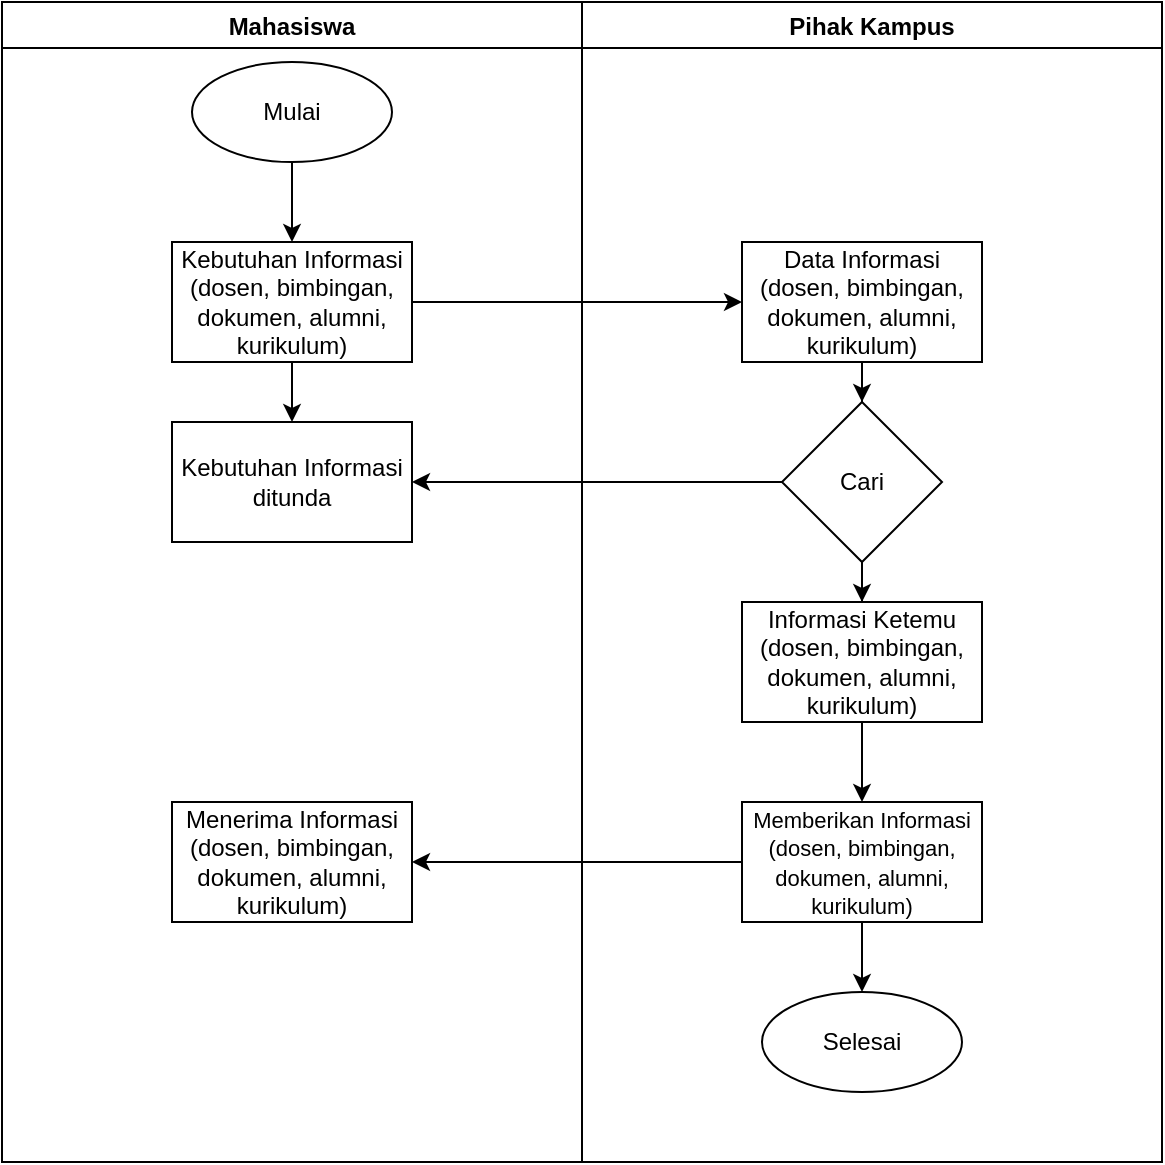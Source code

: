<mxfile version="17.2.4" type="github">
  <diagram id="WA5rULB8rLlpRRAn-xIC" name="Page-1">
    <mxGraphModel dx="862" dy="450" grid="0" gridSize="10" guides="1" tooltips="1" connect="1" arrows="1" fold="1" page="1" pageScale="1" pageWidth="850" pageHeight="1100" math="0" shadow="0">
      <root>
        <mxCell id="0" />
        <mxCell id="1" parent="0" />
        <mxCell id="PoFwz_niMQ0QpMciBnzu-5" value="Mahasiswa" style="swimlane;" vertex="1" parent="1">
          <mxGeometry x="120" y="30" width="290" height="580" as="geometry" />
        </mxCell>
        <mxCell id="PoFwz_niMQ0QpMciBnzu-23" value="" style="edgeStyle=orthogonalEdgeStyle;rounded=0;orthogonalLoop=1;jettySize=auto;html=1;fontSize=11;" edge="1" parent="PoFwz_niMQ0QpMciBnzu-5" source="PoFwz_niMQ0QpMciBnzu-6" target="PoFwz_niMQ0QpMciBnzu-7">
          <mxGeometry relative="1" as="geometry" />
        </mxCell>
        <mxCell id="PoFwz_niMQ0QpMciBnzu-6" value="Mulai" style="ellipse;whiteSpace=wrap;html=1;" vertex="1" parent="PoFwz_niMQ0QpMciBnzu-5">
          <mxGeometry x="95" y="30" width="100" height="50" as="geometry" />
        </mxCell>
        <mxCell id="PoFwz_niMQ0QpMciBnzu-24" value="" style="edgeStyle=orthogonalEdgeStyle;rounded=0;orthogonalLoop=1;jettySize=auto;html=1;fontSize=11;" edge="1" parent="PoFwz_niMQ0QpMciBnzu-5" source="PoFwz_niMQ0QpMciBnzu-7" target="PoFwz_niMQ0QpMciBnzu-9">
          <mxGeometry relative="1" as="geometry" />
        </mxCell>
        <mxCell id="PoFwz_niMQ0QpMciBnzu-26" value="" style="edgeStyle=orthogonalEdgeStyle;rounded=0;orthogonalLoop=1;jettySize=auto;html=1;fontSize=11;" edge="1" parent="PoFwz_niMQ0QpMciBnzu-5" source="PoFwz_niMQ0QpMciBnzu-7">
          <mxGeometry relative="1" as="geometry">
            <mxPoint x="370" y="150" as="targetPoint" />
          </mxGeometry>
        </mxCell>
        <mxCell id="PoFwz_niMQ0QpMciBnzu-7" value="Kebutuhan Informasi&lt;br&gt;(dosen, bimbingan, dokumen, alumni, kurikulum)" style="rounded=0;whiteSpace=wrap;html=1;" vertex="1" parent="PoFwz_niMQ0QpMciBnzu-5">
          <mxGeometry x="85" y="120" width="120" height="60" as="geometry" />
        </mxCell>
        <mxCell id="PoFwz_niMQ0QpMciBnzu-9" value="Kebutuhan Informasi ditunda" style="rounded=0;whiteSpace=wrap;html=1;" vertex="1" parent="PoFwz_niMQ0QpMciBnzu-5">
          <mxGeometry x="85" y="210" width="120" height="60" as="geometry" />
        </mxCell>
        <mxCell id="PoFwz_niMQ0QpMciBnzu-10" value="Menerima Informasi&lt;br&gt;(dosen, bimbingan, dokumen, alumni, kurikulum)" style="rounded=0;whiteSpace=wrap;html=1;" vertex="1" parent="PoFwz_niMQ0QpMciBnzu-5">
          <mxGeometry x="85" y="400" width="120" height="60" as="geometry" />
        </mxCell>
        <mxCell id="PoFwz_niMQ0QpMciBnzu-27" value="" style="edgeStyle=orthogonalEdgeStyle;rounded=0;orthogonalLoop=1;jettySize=auto;html=1;fontSize=11;" edge="1" parent="1" source="PoFwz_niMQ0QpMciBnzu-8" target="PoFwz_niMQ0QpMciBnzu-11">
          <mxGeometry relative="1" as="geometry" />
        </mxCell>
        <mxCell id="PoFwz_niMQ0QpMciBnzu-8" value="Data Informasi&lt;br&gt;(dosen, bimbingan, dokumen, alumni, kurikulum)" style="rounded=0;whiteSpace=wrap;html=1;" vertex="1" parent="1">
          <mxGeometry x="490" y="150" width="120" height="60" as="geometry" />
        </mxCell>
        <mxCell id="PoFwz_niMQ0QpMciBnzu-28" value="" style="edgeStyle=orthogonalEdgeStyle;rounded=0;orthogonalLoop=1;jettySize=auto;html=1;fontSize=11;" edge="1" parent="1" source="PoFwz_niMQ0QpMciBnzu-11" target="PoFwz_niMQ0QpMciBnzu-12">
          <mxGeometry relative="1" as="geometry" />
        </mxCell>
        <mxCell id="PoFwz_niMQ0QpMciBnzu-30" value="" style="edgeStyle=orthogonalEdgeStyle;rounded=0;orthogonalLoop=1;jettySize=auto;html=1;fontSize=11;entryX=1;entryY=0.5;entryDx=0;entryDy=0;" edge="1" parent="1" source="PoFwz_niMQ0QpMciBnzu-11" target="PoFwz_niMQ0QpMciBnzu-9">
          <mxGeometry relative="1" as="geometry">
            <mxPoint x="430" y="270" as="targetPoint" />
          </mxGeometry>
        </mxCell>
        <mxCell id="PoFwz_niMQ0QpMciBnzu-11" value="Cari" style="rhombus;whiteSpace=wrap;html=1;" vertex="1" parent="1">
          <mxGeometry x="510" y="230" width="80" height="80" as="geometry" />
        </mxCell>
        <mxCell id="PoFwz_niMQ0QpMciBnzu-31" value="" style="edgeStyle=orthogonalEdgeStyle;rounded=0;orthogonalLoop=1;jettySize=auto;html=1;fontSize=11;" edge="1" parent="1" source="PoFwz_niMQ0QpMciBnzu-12" target="PoFwz_niMQ0QpMciBnzu-14">
          <mxGeometry relative="1" as="geometry" />
        </mxCell>
        <mxCell id="PoFwz_niMQ0QpMciBnzu-12" value="Informasi Ketemu&lt;br&gt;(dosen, bimbingan, dokumen, alumni, kurikulum)" style="rounded=0;whiteSpace=wrap;html=1;" vertex="1" parent="1">
          <mxGeometry x="490" y="330" width="120" height="60" as="geometry" />
        </mxCell>
        <mxCell id="PoFwz_niMQ0QpMciBnzu-32" value="" style="edgeStyle=orthogonalEdgeStyle;rounded=0;orthogonalLoop=1;jettySize=auto;html=1;fontSize=11;" edge="1" parent="1" source="PoFwz_niMQ0QpMciBnzu-14" target="PoFwz_niMQ0QpMciBnzu-21">
          <mxGeometry relative="1" as="geometry" />
        </mxCell>
        <mxCell id="PoFwz_niMQ0QpMciBnzu-34" value="" style="edgeStyle=orthogonalEdgeStyle;rounded=0;orthogonalLoop=1;jettySize=auto;html=1;fontSize=11;entryX=1;entryY=0.5;entryDx=0;entryDy=0;" edge="1" parent="1" source="PoFwz_niMQ0QpMciBnzu-14" target="PoFwz_niMQ0QpMciBnzu-10">
          <mxGeometry relative="1" as="geometry">
            <mxPoint x="390" y="460" as="targetPoint" />
          </mxGeometry>
        </mxCell>
        <mxCell id="PoFwz_niMQ0QpMciBnzu-14" value="&lt;font style=&quot;font-size: 11px&quot;&gt;Memberikan Informasi&lt;br&gt;(dosen, bimbingan, dokumen, alumni, kurikulum)&lt;/font&gt;" style="rounded=0;whiteSpace=wrap;html=1;" vertex="1" parent="1">
          <mxGeometry x="490" y="430" width="120" height="60" as="geometry" />
        </mxCell>
        <mxCell id="PoFwz_niMQ0QpMciBnzu-16" value="Pihak Kampus" style="swimlane;" vertex="1" parent="1">
          <mxGeometry x="410" y="30" width="290" height="580" as="geometry" />
        </mxCell>
        <mxCell id="PoFwz_niMQ0QpMciBnzu-21" value="Selesai" style="ellipse;whiteSpace=wrap;html=1;" vertex="1" parent="PoFwz_niMQ0QpMciBnzu-16">
          <mxGeometry x="90" y="495" width="100" height="50" as="geometry" />
        </mxCell>
      </root>
    </mxGraphModel>
  </diagram>
</mxfile>
